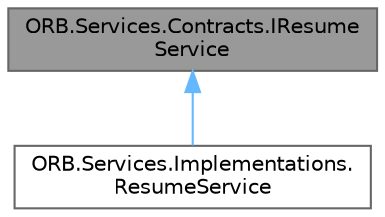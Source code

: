 digraph "ORB.Services.Contracts.IResumeService"
{
 // INTERACTIVE_SVG=YES
 // LATEX_PDF_SIZE
  bgcolor="transparent";
  edge [fontname=Helvetica,fontsize=10,labelfontname=Helvetica,labelfontsize=10];
  node [fontname=Helvetica,fontsize=10,shape=box,height=0.2,width=0.4];
  Node1 [id="Node000001",label="ORB.Services.Contracts.IResume\lService",height=0.2,width=0.4,color="gray40", fillcolor="grey60", style="filled", fontcolor="black",tooltip="Interface for managing resumes."];
  Node1 -> Node2 [id="edge1_Node000001_Node000002",dir="back",color="steelblue1",style="solid",tooltip=" "];
  Node2 [id="Node000002",label="ORB.Services.Implementations.\lResumeService",height=0.2,width=0.4,color="gray40", fillcolor="white", style="filled",tooltip=" "];
}
